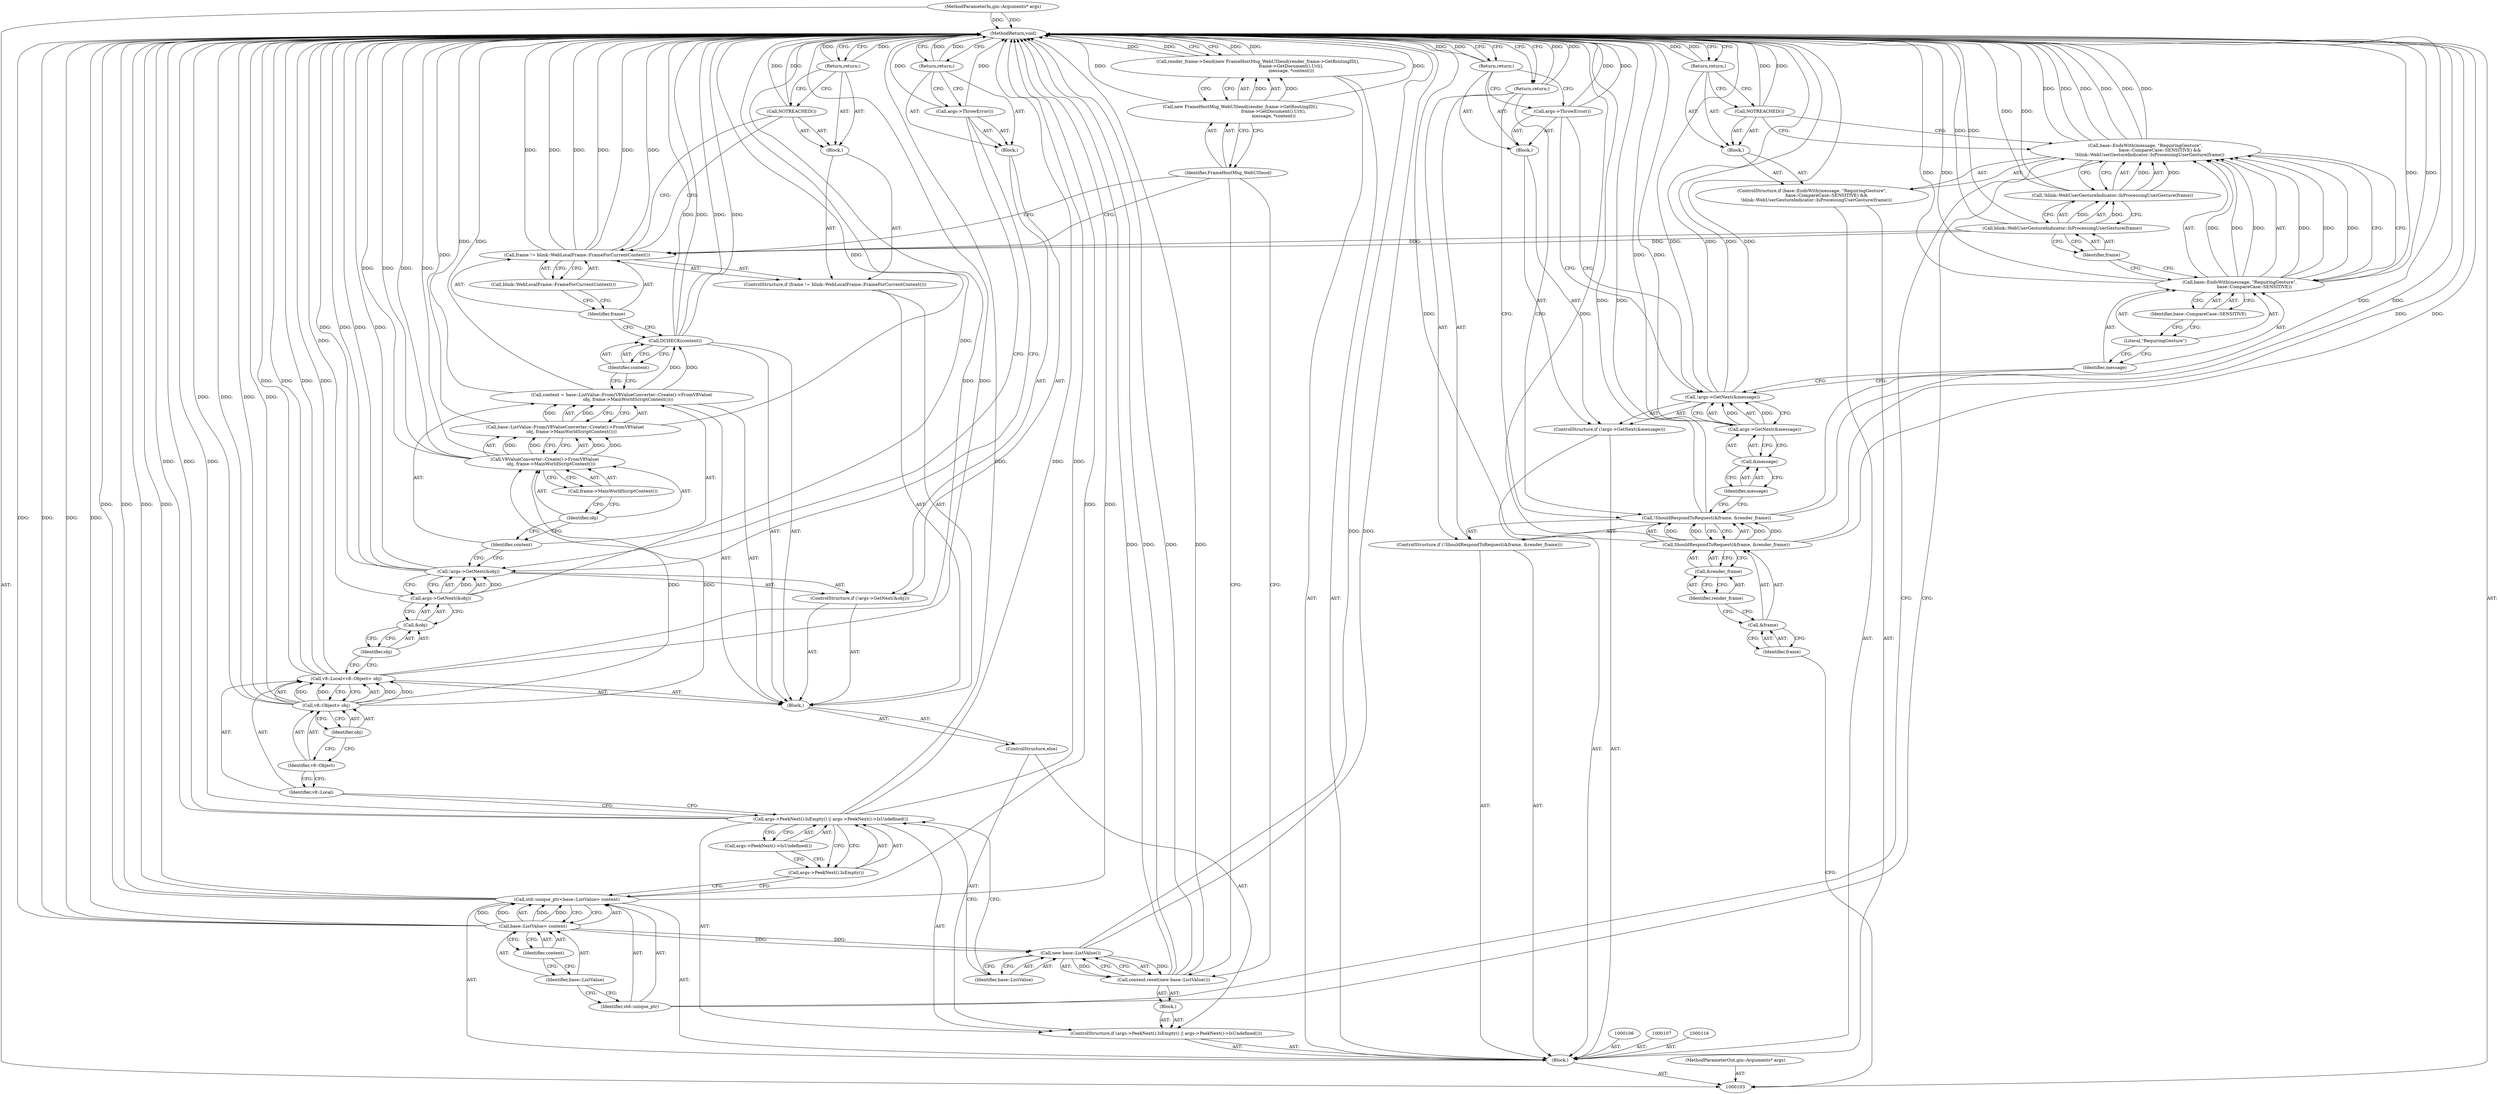 digraph "0_Chrome_90585e657db48f93bd73bc45d4caa975323da41b" {
"1000183" [label="(MethodReturn,void)"];
"1000104" [label="(MethodParameterIn,gin::Arguments* args)"];
"1000292" [label="(MethodParameterOut,gin::Arguments* args)"];
"1000105" [label="(Block,)"];
"1000124" [label="(Return,return;)"];
"1000125" [label="(ControlStructure,if (base::EndsWith(message, \"RequiringGesture\",\n                     base::CompareCase::SENSITIVE) &&\n      !blink::WebUserGestureIndicator::IsProcessingUserGesture(frame)))"];
"1000128" [label="(Identifier,message)"];
"1000129" [label="(Literal,\"RequiringGesture\")"];
"1000126" [label="(Call,base::EndsWith(message, \"RequiringGesture\",\n                     base::CompareCase::SENSITIVE) &&\n      !blink::WebUserGestureIndicator::IsProcessingUserGesture(frame))"];
"1000127" [label="(Call,base::EndsWith(message, \"RequiringGesture\",\n                     base::CompareCase::SENSITIVE))"];
"1000130" [label="(Identifier,base::CompareCase::SENSITIVE)"];
"1000131" [label="(Call,!blink::WebUserGestureIndicator::IsProcessingUserGesture(frame))"];
"1000133" [label="(Identifier,frame)"];
"1000132" [label="(Call,blink::WebUserGestureIndicator::IsProcessingUserGesture(frame))"];
"1000134" [label="(Block,)"];
"1000135" [label="(Call,NOTREACHED())"];
"1000136" [label="(Return,return;)"];
"1000139" [label="(Call,base::ListValue> content)"];
"1000140" [label="(Identifier,base::ListValue)"];
"1000137" [label="(Call,std::unique_ptr<base::ListValue> content)"];
"1000138" [label="(Identifier,std::unique_ptr)"];
"1000141" [label="(Identifier,content)"];
"1000142" [label="(ControlStructure,if (args->PeekNext().IsEmpty() || args->PeekNext()->IsUndefined()))"];
"1000145" [label="(Call,args->PeekNext()->IsUndefined())"];
"1000143" [label="(Call,args->PeekNext().IsEmpty() || args->PeekNext()->IsUndefined())"];
"1000144" [label="(Call,args->PeekNext().IsEmpty())"];
"1000146" [label="(Block,)"];
"1000148" [label="(Call,new base::ListValue())"];
"1000149" [label="(Identifier,base::ListValue)"];
"1000147" [label="(Call,content.reset(new base::ListValue()))"];
"1000150" [label="(ControlStructure,else)"];
"1000151" [label="(Block,)"];
"1000154" [label="(Call,v8::Object> obj)"];
"1000155" [label="(Identifier,v8::Object)"];
"1000156" [label="(Identifier,obj)"];
"1000152" [label="(Call,v8::Local<v8::Object> obj)"];
"1000153" [label="(Identifier,v8::Local)"];
"1000160" [label="(Call,&obj)"];
"1000161" [label="(Identifier,obj)"];
"1000162" [label="(Block,)"];
"1000157" [label="(ControlStructure,if (!args->GetNext(&obj)))"];
"1000158" [label="(Call,!args->GetNext(&obj))"];
"1000159" [label="(Call,args->GetNext(&obj))"];
"1000163" [label="(Call,args->ThrowError())"];
"1000164" [label="(Return,return;)"];
"1000167" [label="(Call,base::ListValue::From(V8ValueConverter::Create()->FromV8Value(\n         obj, frame->MainWorldScriptContext())))"];
"1000168" [label="(Call,V8ValueConverter::Create()->FromV8Value(\n         obj, frame->MainWorldScriptContext()))"];
"1000165" [label="(Call,content = base::ListValue::From(V8ValueConverter::Create()->FromV8Value(\n         obj, frame->MainWorldScriptContext())))"];
"1000166" [label="(Identifier,content)"];
"1000170" [label="(Call,frame->MainWorldScriptContext())"];
"1000169" [label="(Identifier,obj)"];
"1000172" [label="(Identifier,content)"];
"1000171" [label="(Call,DCHECK(content))"];
"1000176" [label="(Call,blink::WebLocalFrame::FrameForCurrentContext())"];
"1000173" [label="(ControlStructure,if (frame != blink::WebLocalFrame::FrameForCurrentContext()))"];
"1000177" [label="(Block,)"];
"1000174" [label="(Call,frame != blink::WebLocalFrame::FrameForCurrentContext())"];
"1000175" [label="(Identifier,frame)"];
"1000178" [label="(Call,NOTREACHED())"];
"1000179" [label="(Return,return;)"];
"1000108" [label="(ControlStructure,if (!ShouldRespondToRequest(&frame, &render_frame)))"];
"1000111" [label="(Call,&frame)"];
"1000112" [label="(Identifier,frame)"];
"1000113" [label="(Call,&render_frame)"];
"1000114" [label="(Identifier,render_frame)"];
"1000109" [label="(Call,!ShouldRespondToRequest(&frame, &render_frame))"];
"1000110" [label="(Call,ShouldRespondToRequest(&frame, &render_frame))"];
"1000180" [label="(Call,render_frame->Send(new FrameHostMsg_WebUISend(render_frame->GetRoutingID(),\n                                                frame->GetDocument().Url(),\n                                                message, *content)))"];
"1000181" [label="(Call,new FrameHostMsg_WebUISend(render_frame->GetRoutingID(),\n                                                frame->GetDocument().Url(),\n                                                message, *content))"];
"1000182" [label="(Identifier,FrameHostMsg_WebUISend)"];
"1000115" [label="(Return,return;)"];
"1000117" [label="(ControlStructure,if (!args->GetNext(&message)))"];
"1000120" [label="(Call,&message)"];
"1000121" [label="(Identifier,message)"];
"1000122" [label="(Block,)"];
"1000118" [label="(Call,!args->GetNext(&message))"];
"1000119" [label="(Call,args->GetNext(&message))"];
"1000123" [label="(Call,args->ThrowError())"];
"1000183" -> "1000103"  [label="AST: "];
"1000183" -> "1000115"  [label="CFG: "];
"1000183" -> "1000124"  [label="CFG: "];
"1000183" -> "1000136"  [label="CFG: "];
"1000183" -> "1000164"  [label="CFG: "];
"1000183" -> "1000179"  [label="CFG: "];
"1000183" -> "1000180"  [label="CFG: "];
"1000136" -> "1000183"  [label="DDG: "];
"1000171" -> "1000183"  [label="DDG: "];
"1000171" -> "1000183"  [label="DDG: "];
"1000168" -> "1000183"  [label="DDG: "];
"1000168" -> "1000183"  [label="DDG: "];
"1000104" -> "1000183"  [label="DDG: "];
"1000159" -> "1000183"  [label="DDG: "];
"1000180" -> "1000183"  [label="DDG: "];
"1000180" -> "1000183"  [label="DDG: "];
"1000118" -> "1000183"  [label="DDG: "];
"1000118" -> "1000183"  [label="DDG: "];
"1000132" -> "1000183"  [label="DDG: "];
"1000152" -> "1000183"  [label="DDG: "];
"1000152" -> "1000183"  [label="DDG: "];
"1000152" -> "1000183"  [label="DDG: "];
"1000163" -> "1000183"  [label="DDG: "];
"1000181" -> "1000183"  [label="DDG: "];
"1000178" -> "1000183"  [label="DDG: "];
"1000158" -> "1000183"  [label="DDG: "];
"1000158" -> "1000183"  [label="DDG: "];
"1000167" -> "1000183"  [label="DDG: "];
"1000127" -> "1000183"  [label="DDG: "];
"1000127" -> "1000183"  [label="DDG: "];
"1000126" -> "1000183"  [label="DDG: "];
"1000126" -> "1000183"  [label="DDG: "];
"1000126" -> "1000183"  [label="DDG: "];
"1000123" -> "1000183"  [label="DDG: "];
"1000131" -> "1000183"  [label="DDG: "];
"1000139" -> "1000183"  [label="DDG: "];
"1000139" -> "1000183"  [label="DDG: "];
"1000137" -> "1000183"  [label="DDG: "];
"1000137" -> "1000183"  [label="DDG: "];
"1000137" -> "1000183"  [label="DDG: "];
"1000154" -> "1000183"  [label="DDG: "];
"1000154" -> "1000183"  [label="DDG: "];
"1000143" -> "1000183"  [label="DDG: "];
"1000143" -> "1000183"  [label="DDG: "];
"1000143" -> "1000183"  [label="DDG: "];
"1000165" -> "1000183"  [label="DDG: "];
"1000148" -> "1000183"  [label="DDG: "];
"1000147" -> "1000183"  [label="DDG: "];
"1000147" -> "1000183"  [label="DDG: "];
"1000174" -> "1000183"  [label="DDG: "];
"1000174" -> "1000183"  [label="DDG: "];
"1000174" -> "1000183"  [label="DDG: "];
"1000135" -> "1000183"  [label="DDG: "];
"1000110" -> "1000183"  [label="DDG: "];
"1000110" -> "1000183"  [label="DDG: "];
"1000109" -> "1000183"  [label="DDG: "];
"1000109" -> "1000183"  [label="DDG: "];
"1000119" -> "1000183"  [label="DDG: "];
"1000124" -> "1000183"  [label="DDG: "];
"1000179" -> "1000183"  [label="DDG: "];
"1000164" -> "1000183"  [label="DDG: "];
"1000115" -> "1000183"  [label="DDG: "];
"1000104" -> "1000103"  [label="AST: "];
"1000104" -> "1000183"  [label="DDG: "];
"1000292" -> "1000103"  [label="AST: "];
"1000105" -> "1000103"  [label="AST: "];
"1000106" -> "1000105"  [label="AST: "];
"1000107" -> "1000105"  [label="AST: "];
"1000108" -> "1000105"  [label="AST: "];
"1000116" -> "1000105"  [label="AST: "];
"1000117" -> "1000105"  [label="AST: "];
"1000125" -> "1000105"  [label="AST: "];
"1000137" -> "1000105"  [label="AST: "];
"1000142" -> "1000105"  [label="AST: "];
"1000180" -> "1000105"  [label="AST: "];
"1000124" -> "1000122"  [label="AST: "];
"1000124" -> "1000123"  [label="CFG: "];
"1000183" -> "1000124"  [label="CFG: "];
"1000124" -> "1000183"  [label="DDG: "];
"1000125" -> "1000105"  [label="AST: "];
"1000126" -> "1000125"  [label="AST: "];
"1000134" -> "1000125"  [label="AST: "];
"1000128" -> "1000127"  [label="AST: "];
"1000128" -> "1000118"  [label="CFG: "];
"1000129" -> "1000128"  [label="CFG: "];
"1000129" -> "1000127"  [label="AST: "];
"1000129" -> "1000128"  [label="CFG: "];
"1000130" -> "1000129"  [label="CFG: "];
"1000126" -> "1000125"  [label="AST: "];
"1000126" -> "1000127"  [label="CFG: "];
"1000126" -> "1000131"  [label="CFG: "];
"1000127" -> "1000126"  [label="AST: "];
"1000131" -> "1000126"  [label="AST: "];
"1000135" -> "1000126"  [label="CFG: "];
"1000138" -> "1000126"  [label="CFG: "];
"1000126" -> "1000183"  [label="DDG: "];
"1000126" -> "1000183"  [label="DDG: "];
"1000126" -> "1000183"  [label="DDG: "];
"1000127" -> "1000126"  [label="DDG: "];
"1000127" -> "1000126"  [label="DDG: "];
"1000127" -> "1000126"  [label="DDG: "];
"1000131" -> "1000126"  [label="DDG: "];
"1000127" -> "1000126"  [label="AST: "];
"1000127" -> "1000130"  [label="CFG: "];
"1000128" -> "1000127"  [label="AST: "];
"1000129" -> "1000127"  [label="AST: "];
"1000130" -> "1000127"  [label="AST: "];
"1000133" -> "1000127"  [label="CFG: "];
"1000126" -> "1000127"  [label="CFG: "];
"1000127" -> "1000183"  [label="DDG: "];
"1000127" -> "1000183"  [label="DDG: "];
"1000127" -> "1000126"  [label="DDG: "];
"1000127" -> "1000126"  [label="DDG: "];
"1000127" -> "1000126"  [label="DDG: "];
"1000130" -> "1000127"  [label="AST: "];
"1000130" -> "1000129"  [label="CFG: "];
"1000127" -> "1000130"  [label="CFG: "];
"1000131" -> "1000126"  [label="AST: "];
"1000131" -> "1000132"  [label="CFG: "];
"1000132" -> "1000131"  [label="AST: "];
"1000126" -> "1000131"  [label="CFG: "];
"1000131" -> "1000183"  [label="DDG: "];
"1000131" -> "1000126"  [label="DDG: "];
"1000132" -> "1000131"  [label="DDG: "];
"1000133" -> "1000132"  [label="AST: "];
"1000133" -> "1000127"  [label="CFG: "];
"1000132" -> "1000133"  [label="CFG: "];
"1000132" -> "1000131"  [label="AST: "];
"1000132" -> "1000133"  [label="CFG: "];
"1000133" -> "1000132"  [label="AST: "];
"1000131" -> "1000132"  [label="CFG: "];
"1000132" -> "1000183"  [label="DDG: "];
"1000132" -> "1000131"  [label="DDG: "];
"1000132" -> "1000174"  [label="DDG: "];
"1000134" -> "1000125"  [label="AST: "];
"1000135" -> "1000134"  [label="AST: "];
"1000136" -> "1000134"  [label="AST: "];
"1000135" -> "1000134"  [label="AST: "];
"1000135" -> "1000126"  [label="CFG: "];
"1000136" -> "1000135"  [label="CFG: "];
"1000135" -> "1000183"  [label="DDG: "];
"1000136" -> "1000134"  [label="AST: "];
"1000136" -> "1000135"  [label="CFG: "];
"1000183" -> "1000136"  [label="CFG: "];
"1000136" -> "1000183"  [label="DDG: "];
"1000139" -> "1000137"  [label="AST: "];
"1000139" -> "1000141"  [label="CFG: "];
"1000140" -> "1000139"  [label="AST: "];
"1000141" -> "1000139"  [label="AST: "];
"1000137" -> "1000139"  [label="CFG: "];
"1000139" -> "1000183"  [label="DDG: "];
"1000139" -> "1000183"  [label="DDG: "];
"1000139" -> "1000137"  [label="DDG: "];
"1000139" -> "1000137"  [label="DDG: "];
"1000139" -> "1000148"  [label="DDG: "];
"1000140" -> "1000139"  [label="AST: "];
"1000140" -> "1000138"  [label="CFG: "];
"1000141" -> "1000140"  [label="CFG: "];
"1000137" -> "1000105"  [label="AST: "];
"1000137" -> "1000139"  [label="CFG: "];
"1000138" -> "1000137"  [label="AST: "];
"1000139" -> "1000137"  [label="AST: "];
"1000144" -> "1000137"  [label="CFG: "];
"1000137" -> "1000183"  [label="DDG: "];
"1000137" -> "1000183"  [label="DDG: "];
"1000137" -> "1000183"  [label="DDG: "];
"1000139" -> "1000137"  [label="DDG: "];
"1000139" -> "1000137"  [label="DDG: "];
"1000138" -> "1000137"  [label="AST: "];
"1000138" -> "1000126"  [label="CFG: "];
"1000140" -> "1000138"  [label="CFG: "];
"1000141" -> "1000139"  [label="AST: "];
"1000141" -> "1000140"  [label="CFG: "];
"1000139" -> "1000141"  [label="CFG: "];
"1000142" -> "1000105"  [label="AST: "];
"1000143" -> "1000142"  [label="AST: "];
"1000146" -> "1000142"  [label="AST: "];
"1000150" -> "1000142"  [label="AST: "];
"1000145" -> "1000143"  [label="AST: "];
"1000145" -> "1000144"  [label="CFG: "];
"1000143" -> "1000145"  [label="CFG: "];
"1000143" -> "1000142"  [label="AST: "];
"1000143" -> "1000144"  [label="CFG: "];
"1000143" -> "1000145"  [label="CFG: "];
"1000144" -> "1000143"  [label="AST: "];
"1000145" -> "1000143"  [label="AST: "];
"1000149" -> "1000143"  [label="CFG: "];
"1000153" -> "1000143"  [label="CFG: "];
"1000143" -> "1000183"  [label="DDG: "];
"1000143" -> "1000183"  [label="DDG: "];
"1000143" -> "1000183"  [label="DDG: "];
"1000144" -> "1000143"  [label="AST: "];
"1000144" -> "1000137"  [label="CFG: "];
"1000145" -> "1000144"  [label="CFG: "];
"1000143" -> "1000144"  [label="CFG: "];
"1000146" -> "1000142"  [label="AST: "];
"1000147" -> "1000146"  [label="AST: "];
"1000148" -> "1000147"  [label="AST: "];
"1000148" -> "1000149"  [label="CFG: "];
"1000149" -> "1000148"  [label="AST: "];
"1000147" -> "1000148"  [label="CFG: "];
"1000148" -> "1000183"  [label="DDG: "];
"1000148" -> "1000147"  [label="DDG: "];
"1000139" -> "1000148"  [label="DDG: "];
"1000149" -> "1000148"  [label="AST: "];
"1000149" -> "1000143"  [label="CFG: "];
"1000148" -> "1000149"  [label="CFG: "];
"1000147" -> "1000146"  [label="AST: "];
"1000147" -> "1000148"  [label="CFG: "];
"1000148" -> "1000147"  [label="AST: "];
"1000182" -> "1000147"  [label="CFG: "];
"1000147" -> "1000183"  [label="DDG: "];
"1000147" -> "1000183"  [label="DDG: "];
"1000148" -> "1000147"  [label="DDG: "];
"1000150" -> "1000142"  [label="AST: "];
"1000151" -> "1000150"  [label="AST: "];
"1000151" -> "1000150"  [label="AST: "];
"1000152" -> "1000151"  [label="AST: "];
"1000157" -> "1000151"  [label="AST: "];
"1000165" -> "1000151"  [label="AST: "];
"1000171" -> "1000151"  [label="AST: "];
"1000173" -> "1000151"  [label="AST: "];
"1000154" -> "1000152"  [label="AST: "];
"1000154" -> "1000156"  [label="CFG: "];
"1000155" -> "1000154"  [label="AST: "];
"1000156" -> "1000154"  [label="AST: "];
"1000152" -> "1000154"  [label="CFG: "];
"1000154" -> "1000183"  [label="DDG: "];
"1000154" -> "1000183"  [label="DDG: "];
"1000154" -> "1000152"  [label="DDG: "];
"1000154" -> "1000152"  [label="DDG: "];
"1000154" -> "1000168"  [label="DDG: "];
"1000155" -> "1000154"  [label="AST: "];
"1000155" -> "1000153"  [label="CFG: "];
"1000156" -> "1000155"  [label="CFG: "];
"1000156" -> "1000154"  [label="AST: "];
"1000156" -> "1000155"  [label="CFG: "];
"1000154" -> "1000156"  [label="CFG: "];
"1000152" -> "1000151"  [label="AST: "];
"1000152" -> "1000154"  [label="CFG: "];
"1000153" -> "1000152"  [label="AST: "];
"1000154" -> "1000152"  [label="AST: "];
"1000161" -> "1000152"  [label="CFG: "];
"1000152" -> "1000183"  [label="DDG: "];
"1000152" -> "1000183"  [label="DDG: "];
"1000152" -> "1000183"  [label="DDG: "];
"1000154" -> "1000152"  [label="DDG: "];
"1000154" -> "1000152"  [label="DDG: "];
"1000153" -> "1000152"  [label="AST: "];
"1000153" -> "1000143"  [label="CFG: "];
"1000155" -> "1000153"  [label="CFG: "];
"1000160" -> "1000159"  [label="AST: "];
"1000160" -> "1000161"  [label="CFG: "];
"1000161" -> "1000160"  [label="AST: "];
"1000159" -> "1000160"  [label="CFG: "];
"1000161" -> "1000160"  [label="AST: "];
"1000161" -> "1000152"  [label="CFG: "];
"1000160" -> "1000161"  [label="CFG: "];
"1000162" -> "1000157"  [label="AST: "];
"1000163" -> "1000162"  [label="AST: "];
"1000164" -> "1000162"  [label="AST: "];
"1000157" -> "1000151"  [label="AST: "];
"1000158" -> "1000157"  [label="AST: "];
"1000162" -> "1000157"  [label="AST: "];
"1000158" -> "1000157"  [label="AST: "];
"1000158" -> "1000159"  [label="CFG: "];
"1000159" -> "1000158"  [label="AST: "];
"1000163" -> "1000158"  [label="CFG: "];
"1000166" -> "1000158"  [label="CFG: "];
"1000158" -> "1000183"  [label="DDG: "];
"1000158" -> "1000183"  [label="DDG: "];
"1000159" -> "1000158"  [label="DDG: "];
"1000159" -> "1000158"  [label="AST: "];
"1000159" -> "1000160"  [label="CFG: "];
"1000160" -> "1000159"  [label="AST: "];
"1000158" -> "1000159"  [label="CFG: "];
"1000159" -> "1000183"  [label="DDG: "];
"1000159" -> "1000158"  [label="DDG: "];
"1000163" -> "1000162"  [label="AST: "];
"1000163" -> "1000158"  [label="CFG: "];
"1000164" -> "1000163"  [label="CFG: "];
"1000163" -> "1000183"  [label="DDG: "];
"1000164" -> "1000162"  [label="AST: "];
"1000164" -> "1000163"  [label="CFG: "];
"1000183" -> "1000164"  [label="CFG: "];
"1000164" -> "1000183"  [label="DDG: "];
"1000167" -> "1000165"  [label="AST: "];
"1000167" -> "1000168"  [label="CFG: "];
"1000168" -> "1000167"  [label="AST: "];
"1000165" -> "1000167"  [label="CFG: "];
"1000167" -> "1000183"  [label="DDG: "];
"1000167" -> "1000165"  [label="DDG: "];
"1000168" -> "1000167"  [label="DDG: "];
"1000168" -> "1000167"  [label="DDG: "];
"1000168" -> "1000167"  [label="AST: "];
"1000168" -> "1000170"  [label="CFG: "];
"1000169" -> "1000168"  [label="AST: "];
"1000170" -> "1000168"  [label="AST: "];
"1000167" -> "1000168"  [label="CFG: "];
"1000168" -> "1000183"  [label="DDG: "];
"1000168" -> "1000183"  [label="DDG: "];
"1000168" -> "1000167"  [label="DDG: "];
"1000168" -> "1000167"  [label="DDG: "];
"1000154" -> "1000168"  [label="DDG: "];
"1000165" -> "1000151"  [label="AST: "];
"1000165" -> "1000167"  [label="CFG: "];
"1000166" -> "1000165"  [label="AST: "];
"1000167" -> "1000165"  [label="AST: "];
"1000172" -> "1000165"  [label="CFG: "];
"1000165" -> "1000183"  [label="DDG: "];
"1000167" -> "1000165"  [label="DDG: "];
"1000165" -> "1000171"  [label="DDG: "];
"1000166" -> "1000165"  [label="AST: "];
"1000166" -> "1000158"  [label="CFG: "];
"1000169" -> "1000166"  [label="CFG: "];
"1000170" -> "1000168"  [label="AST: "];
"1000170" -> "1000169"  [label="CFG: "];
"1000168" -> "1000170"  [label="CFG: "];
"1000169" -> "1000168"  [label="AST: "];
"1000169" -> "1000166"  [label="CFG: "];
"1000170" -> "1000169"  [label="CFG: "];
"1000172" -> "1000171"  [label="AST: "];
"1000172" -> "1000165"  [label="CFG: "];
"1000171" -> "1000172"  [label="CFG: "];
"1000171" -> "1000151"  [label="AST: "];
"1000171" -> "1000172"  [label="CFG: "];
"1000172" -> "1000171"  [label="AST: "];
"1000175" -> "1000171"  [label="CFG: "];
"1000171" -> "1000183"  [label="DDG: "];
"1000171" -> "1000183"  [label="DDG: "];
"1000165" -> "1000171"  [label="DDG: "];
"1000176" -> "1000174"  [label="AST: "];
"1000176" -> "1000175"  [label="CFG: "];
"1000174" -> "1000176"  [label="CFG: "];
"1000173" -> "1000151"  [label="AST: "];
"1000174" -> "1000173"  [label="AST: "];
"1000177" -> "1000173"  [label="AST: "];
"1000177" -> "1000173"  [label="AST: "];
"1000178" -> "1000177"  [label="AST: "];
"1000179" -> "1000177"  [label="AST: "];
"1000174" -> "1000173"  [label="AST: "];
"1000174" -> "1000176"  [label="CFG: "];
"1000175" -> "1000174"  [label="AST: "];
"1000176" -> "1000174"  [label="AST: "];
"1000178" -> "1000174"  [label="CFG: "];
"1000182" -> "1000174"  [label="CFG: "];
"1000174" -> "1000183"  [label="DDG: "];
"1000174" -> "1000183"  [label="DDG: "];
"1000174" -> "1000183"  [label="DDG: "];
"1000132" -> "1000174"  [label="DDG: "];
"1000175" -> "1000174"  [label="AST: "];
"1000175" -> "1000171"  [label="CFG: "];
"1000176" -> "1000175"  [label="CFG: "];
"1000178" -> "1000177"  [label="AST: "];
"1000178" -> "1000174"  [label="CFG: "];
"1000179" -> "1000178"  [label="CFG: "];
"1000178" -> "1000183"  [label="DDG: "];
"1000179" -> "1000177"  [label="AST: "];
"1000179" -> "1000178"  [label="CFG: "];
"1000183" -> "1000179"  [label="CFG: "];
"1000179" -> "1000183"  [label="DDG: "];
"1000108" -> "1000105"  [label="AST: "];
"1000109" -> "1000108"  [label="AST: "];
"1000115" -> "1000108"  [label="AST: "];
"1000111" -> "1000110"  [label="AST: "];
"1000111" -> "1000112"  [label="CFG: "];
"1000112" -> "1000111"  [label="AST: "];
"1000114" -> "1000111"  [label="CFG: "];
"1000112" -> "1000111"  [label="AST: "];
"1000112" -> "1000103"  [label="CFG: "];
"1000111" -> "1000112"  [label="CFG: "];
"1000113" -> "1000110"  [label="AST: "];
"1000113" -> "1000114"  [label="CFG: "];
"1000114" -> "1000113"  [label="AST: "];
"1000110" -> "1000113"  [label="CFG: "];
"1000114" -> "1000113"  [label="AST: "];
"1000114" -> "1000111"  [label="CFG: "];
"1000113" -> "1000114"  [label="CFG: "];
"1000109" -> "1000108"  [label="AST: "];
"1000109" -> "1000110"  [label="CFG: "];
"1000110" -> "1000109"  [label="AST: "];
"1000115" -> "1000109"  [label="CFG: "];
"1000121" -> "1000109"  [label="CFG: "];
"1000109" -> "1000183"  [label="DDG: "];
"1000109" -> "1000183"  [label="DDG: "];
"1000110" -> "1000109"  [label="DDG: "];
"1000110" -> "1000109"  [label="DDG: "];
"1000110" -> "1000109"  [label="AST: "];
"1000110" -> "1000113"  [label="CFG: "];
"1000111" -> "1000110"  [label="AST: "];
"1000113" -> "1000110"  [label="AST: "];
"1000109" -> "1000110"  [label="CFG: "];
"1000110" -> "1000183"  [label="DDG: "];
"1000110" -> "1000183"  [label="DDG: "];
"1000110" -> "1000109"  [label="DDG: "];
"1000110" -> "1000109"  [label="DDG: "];
"1000180" -> "1000105"  [label="AST: "];
"1000180" -> "1000181"  [label="CFG: "];
"1000181" -> "1000180"  [label="AST: "];
"1000183" -> "1000180"  [label="CFG: "];
"1000180" -> "1000183"  [label="DDG: "];
"1000180" -> "1000183"  [label="DDG: "];
"1000181" -> "1000180"  [label="DDG: "];
"1000181" -> "1000180"  [label="AST: "];
"1000181" -> "1000182"  [label="CFG: "];
"1000182" -> "1000181"  [label="AST: "];
"1000180" -> "1000181"  [label="CFG: "];
"1000181" -> "1000183"  [label="DDG: "];
"1000181" -> "1000180"  [label="DDG: "];
"1000182" -> "1000181"  [label="AST: "];
"1000182" -> "1000147"  [label="CFG: "];
"1000182" -> "1000174"  [label="CFG: "];
"1000181" -> "1000182"  [label="CFG: "];
"1000115" -> "1000108"  [label="AST: "];
"1000115" -> "1000109"  [label="CFG: "];
"1000183" -> "1000115"  [label="CFG: "];
"1000115" -> "1000183"  [label="DDG: "];
"1000117" -> "1000105"  [label="AST: "];
"1000118" -> "1000117"  [label="AST: "];
"1000122" -> "1000117"  [label="AST: "];
"1000120" -> "1000119"  [label="AST: "];
"1000120" -> "1000121"  [label="CFG: "];
"1000121" -> "1000120"  [label="AST: "];
"1000119" -> "1000120"  [label="CFG: "];
"1000121" -> "1000120"  [label="AST: "];
"1000121" -> "1000109"  [label="CFG: "];
"1000120" -> "1000121"  [label="CFG: "];
"1000122" -> "1000117"  [label="AST: "];
"1000123" -> "1000122"  [label="AST: "];
"1000124" -> "1000122"  [label="AST: "];
"1000118" -> "1000117"  [label="AST: "];
"1000118" -> "1000119"  [label="CFG: "];
"1000119" -> "1000118"  [label="AST: "];
"1000123" -> "1000118"  [label="CFG: "];
"1000128" -> "1000118"  [label="CFG: "];
"1000118" -> "1000183"  [label="DDG: "];
"1000118" -> "1000183"  [label="DDG: "];
"1000119" -> "1000118"  [label="DDG: "];
"1000119" -> "1000118"  [label="AST: "];
"1000119" -> "1000120"  [label="CFG: "];
"1000120" -> "1000119"  [label="AST: "];
"1000118" -> "1000119"  [label="CFG: "];
"1000119" -> "1000183"  [label="DDG: "];
"1000119" -> "1000118"  [label="DDG: "];
"1000123" -> "1000122"  [label="AST: "];
"1000123" -> "1000118"  [label="CFG: "];
"1000124" -> "1000123"  [label="CFG: "];
"1000123" -> "1000183"  [label="DDG: "];
}
